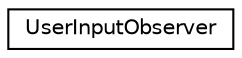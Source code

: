 digraph "Graphical Class Hierarchy"
{
 // LATEX_PDF_SIZE
  edge [fontname="Helvetica",fontsize="10",labelfontname="Helvetica",labelfontsize="10"];
  node [fontname="Helvetica",fontsize="10",shape=record];
  rankdir="LR";
  Node0 [label="UserInputObserver",height=0.2,width=0.4,color="black", fillcolor="white", style="filled",URL="$classUserInputObserver.html",tooltip=" "];
}
